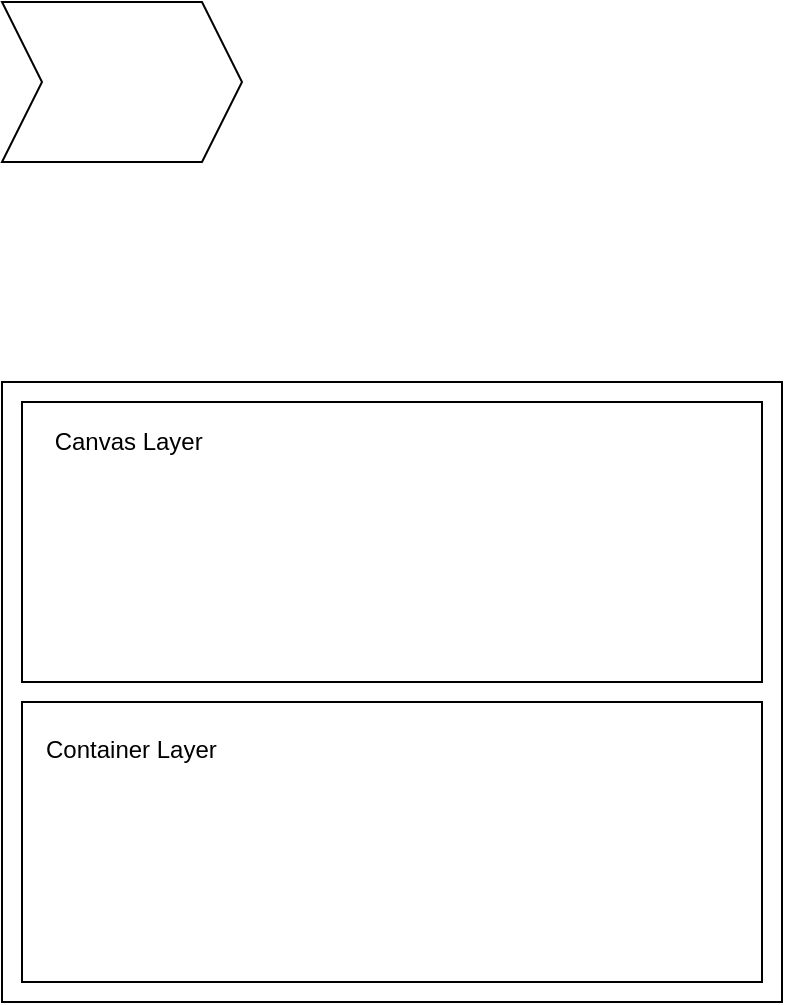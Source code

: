 <mxfile version="12.4.2" type="github" pages="1"><diagram id="PS6CkbCGK_Jx9P1KLLng" name="Page-1"><mxGraphModel dx="677" dy="340" grid="1" gridSize="10" guides="1" tooltips="1" connect="1" arrows="1" fold="1" page="1" pageScale="1" pageWidth="827" pageHeight="1169" math="0" shadow="0"><root><mxCell id="0"/><mxCell id="1" parent="0"/><mxCell id="pWyQKgAAWOfDp7dY90Hm-1" value="" style="shape=step;perimeter=stepPerimeter;whiteSpace=wrap;html=1;fixedSize=1;" vertex="1" parent="1"><mxGeometry x="200" y="180" width="120" height="80" as="geometry"/></mxCell><mxCell id="pWyQKgAAWOfDp7dY90Hm-5" value="" style="rounded=0;whiteSpace=wrap;html=1;" vertex="1" parent="1"><mxGeometry x="200" y="370" width="390" height="310" as="geometry"/></mxCell><mxCell id="pWyQKgAAWOfDp7dY90Hm-6" value="" style="rounded=0;whiteSpace=wrap;html=1;" vertex="1" parent="1"><mxGeometry x="210" y="380" width="370" height="140" as="geometry"/></mxCell><mxCell id="pWyQKgAAWOfDp7dY90Hm-8" value="" style="rounded=0;whiteSpace=wrap;html=1;" vertex="1" parent="1"><mxGeometry x="210" y="530" width="370" height="140" as="geometry"/></mxCell><mxCell id="pWyQKgAAWOfDp7dY90Hm-9" value="Canvas Layer&amp;nbsp;" style="text;html=1;strokeColor=none;fillColor=none;align=center;verticalAlign=middle;whiteSpace=wrap;rounded=0;" vertex="1" parent="1"><mxGeometry x="220" y="390" width="90" height="20" as="geometry"/></mxCell><mxCell id="pWyQKgAAWOfDp7dY90Hm-11" value="Container Layer" style="text;html=1;" vertex="1" parent="1"><mxGeometry x="220" y="540" width="100" height="30" as="geometry"/></mxCell></root></mxGraphModel></diagram></mxfile>